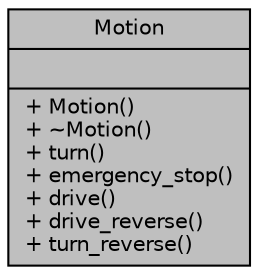 digraph "Motion"
{
  edge [fontname="Helvetica",fontsize="10",labelfontname="Helvetica",labelfontsize="10"];
  node [fontname="Helvetica",fontsize="10",shape=record];
  Node1 [label="{Motion\n||+ Motion()\l+ ~Motion()\l+ turn()\l+ emergency_stop()\l+ drive()\l+ drive_reverse()\l+ turn_reverse()\l}",height=0.2,width=0.4,color="black", fillcolor="grey75", style="filled", fontcolor="black"];
}
